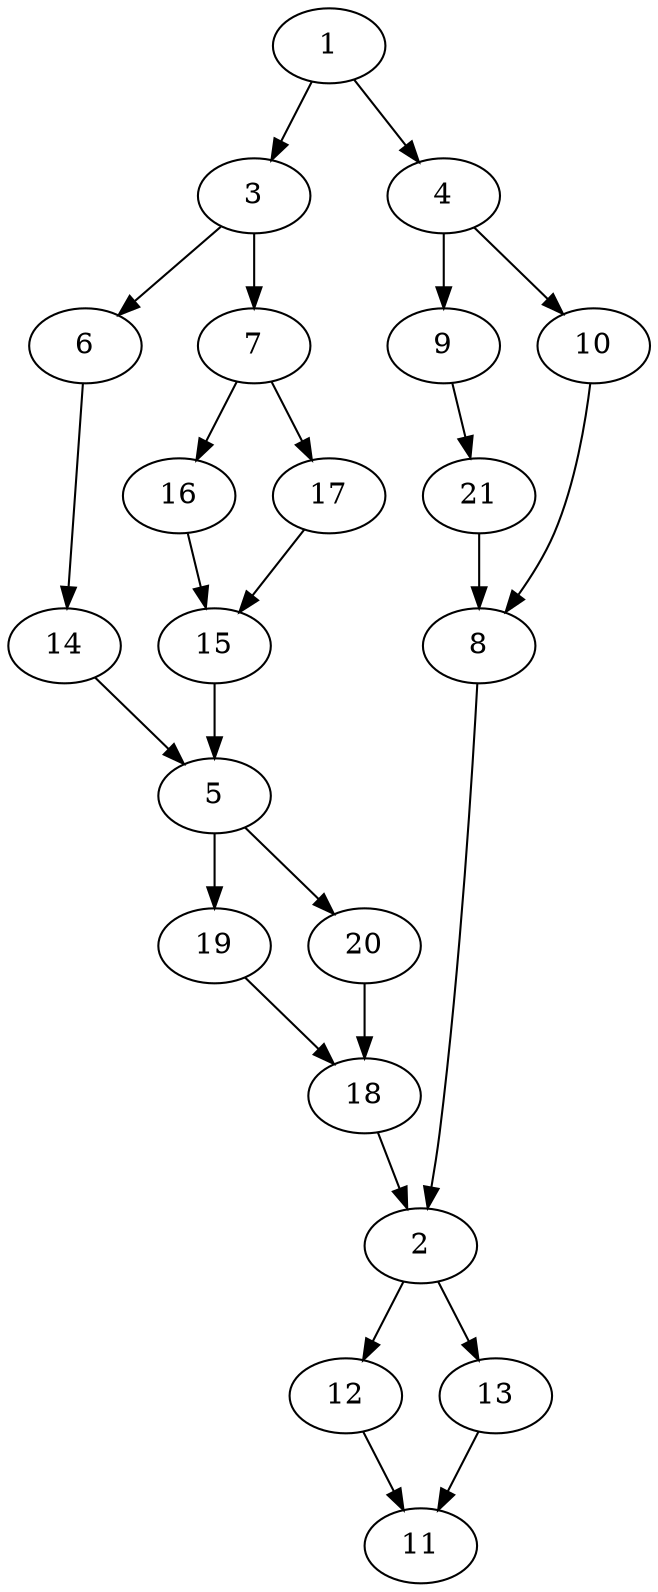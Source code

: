 digraph "SeriesParallel-MaxBf-2_Nodes_21_CCR_9.97_WeightType_Random" {
	1	 [Processor=0,Start=0,Weight=4];
	3	 [Processor=0,Start=14,Weight=5];
	1 -> 3	 [Weight=27];
	4	 [Processor=0,Start=4,Weight=10];
	1 -> 4	 [Weight=45];
	2	 [Processor=0,Start=89,Weight=10];
	12	 [Processor=0,Start=99,Weight=7];
	2 -> 12	 [Weight=18];
	13	 [Processor=0,Start=106,Weight=9];
	2 -> 13	 [Weight=54];
	6	 [Processor=0,Start=19,Weight=3];
	3 -> 6	 [Weight=72];
	7	 [Processor=0,Start=22,Weight=6];
	3 -> 7	 [Weight=18];
	9	 [Processor=1,Start=41,Weight=9];
	4 -> 9	 [Weight=27];
	10	 [Processor=0,Start=48,Weight=9];
	4 -> 10	 [Weight=45];
	5	 [Processor=0,Start=45,Weight=3];
	19	 [Processor=0,Start=57,Weight=7];
	5 -> 19	 [Weight=91];
	20	 [Processor=0,Start=64,Weight=3];
	5 -> 20	 [Weight=54];
	14	 [Processor=0,Start=28,Weight=3];
	6 -> 14	 [Weight=72];
	16	 [Processor=0,Start=31,Weight=8];
	7 -> 16	 [Weight=91];
	17	 [Processor=0,Start=39,Weight=2];
	7 -> 17	 [Weight=45];
	8	 [Processor=0,Start=79,Weight=10];
	8 -> 2	 [Weight=72];
	21	 [Processor=0,Start=77,Weight=2];
	9 -> 21	 [Weight=18];
	10 -> 8	 [Weight=72];
	11	 [Processor=0,Start=115,Weight=10];
	12 -> 11	 [Weight=45];
	13 -> 11	 [Weight=72];
	14 -> 5	 [Weight=36];
	15	 [Processor=0,Start=41,Weight=4];
	15 -> 5	 [Weight=63];
	16 -> 15	 [Weight=91];
	17 -> 15	 [Weight=18];
	18	 [Processor=0,Start=67,Weight=10];
	18 -> 2	 [Weight=36];
	19 -> 18	 [Weight=36];
	20 -> 18	 [Weight=91];
	21 -> 8	 [Weight=27];
}
